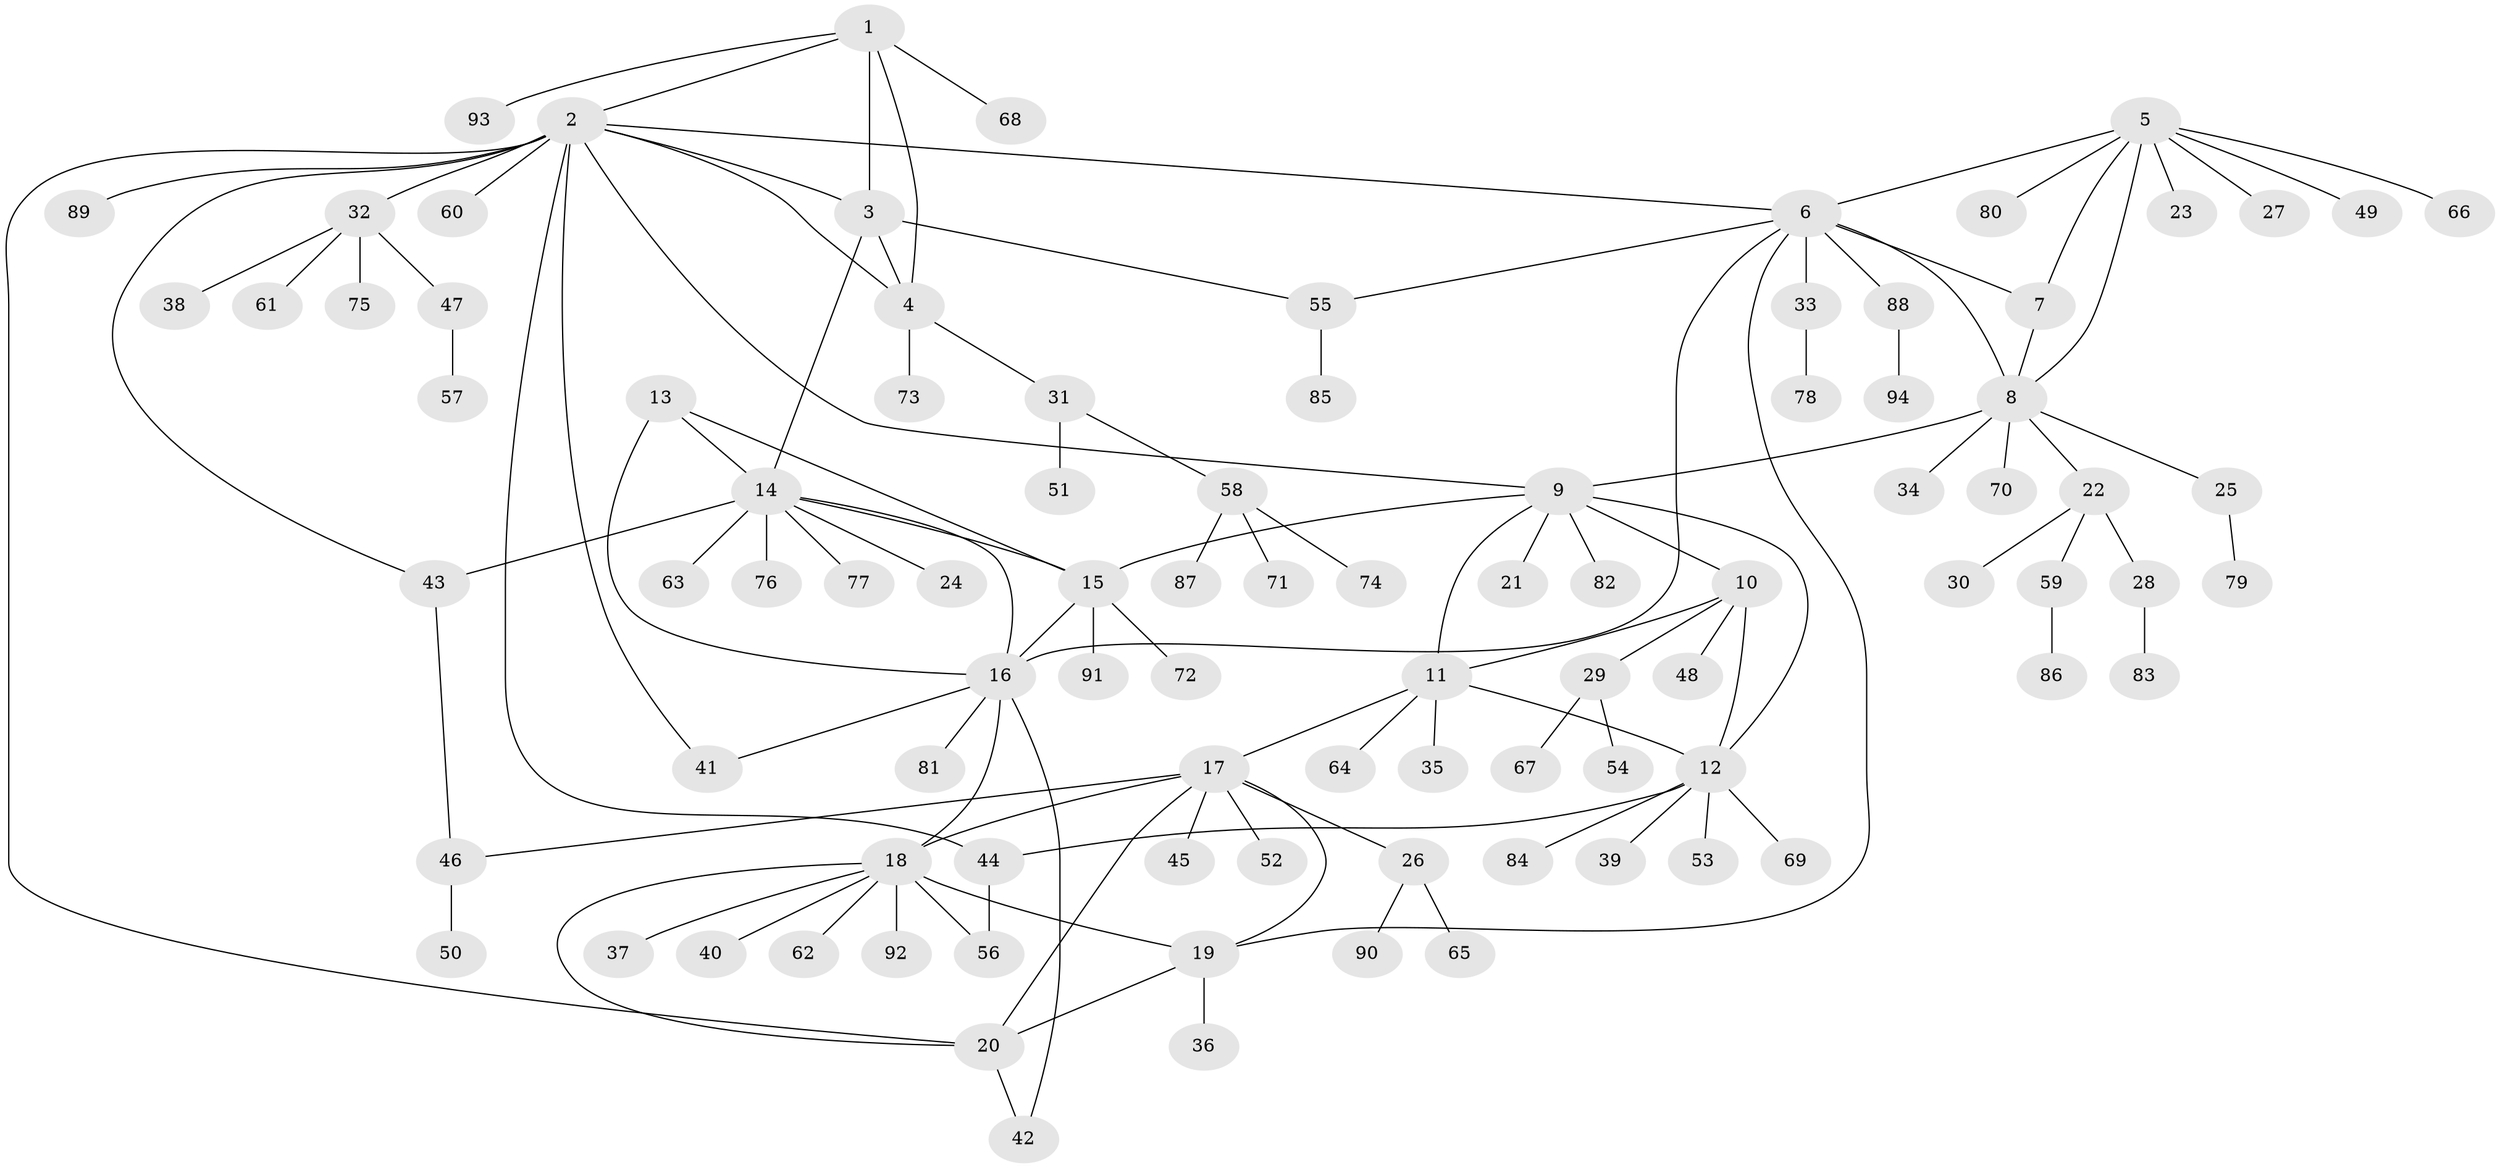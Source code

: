 // Generated by graph-tools (version 1.1) at 2025/50/03/09/25 03:50:43]
// undirected, 94 vertices, 121 edges
graph export_dot {
graph [start="1"]
  node [color=gray90,style=filled];
  1;
  2;
  3;
  4;
  5;
  6;
  7;
  8;
  9;
  10;
  11;
  12;
  13;
  14;
  15;
  16;
  17;
  18;
  19;
  20;
  21;
  22;
  23;
  24;
  25;
  26;
  27;
  28;
  29;
  30;
  31;
  32;
  33;
  34;
  35;
  36;
  37;
  38;
  39;
  40;
  41;
  42;
  43;
  44;
  45;
  46;
  47;
  48;
  49;
  50;
  51;
  52;
  53;
  54;
  55;
  56;
  57;
  58;
  59;
  60;
  61;
  62;
  63;
  64;
  65;
  66;
  67;
  68;
  69;
  70;
  71;
  72;
  73;
  74;
  75;
  76;
  77;
  78;
  79;
  80;
  81;
  82;
  83;
  84;
  85;
  86;
  87;
  88;
  89;
  90;
  91;
  92;
  93;
  94;
  1 -- 2;
  1 -- 3;
  1 -- 4;
  1 -- 68;
  1 -- 93;
  2 -- 3;
  2 -- 4;
  2 -- 6;
  2 -- 9;
  2 -- 20;
  2 -- 32;
  2 -- 41;
  2 -- 43;
  2 -- 44;
  2 -- 60;
  2 -- 89;
  3 -- 4;
  3 -- 14;
  3 -- 55;
  4 -- 31;
  4 -- 73;
  5 -- 6;
  5 -- 7;
  5 -- 8;
  5 -- 23;
  5 -- 27;
  5 -- 49;
  5 -- 66;
  5 -- 80;
  6 -- 7;
  6 -- 8;
  6 -- 16;
  6 -- 19;
  6 -- 33;
  6 -- 55;
  6 -- 88;
  7 -- 8;
  8 -- 9;
  8 -- 22;
  8 -- 25;
  8 -- 34;
  8 -- 70;
  9 -- 10;
  9 -- 11;
  9 -- 12;
  9 -- 15;
  9 -- 21;
  9 -- 82;
  10 -- 11;
  10 -- 12;
  10 -- 29;
  10 -- 48;
  11 -- 12;
  11 -- 17;
  11 -- 35;
  11 -- 64;
  12 -- 39;
  12 -- 44;
  12 -- 53;
  12 -- 69;
  12 -- 84;
  13 -- 14;
  13 -- 15;
  13 -- 16;
  14 -- 15;
  14 -- 16;
  14 -- 24;
  14 -- 43;
  14 -- 63;
  14 -- 76;
  14 -- 77;
  15 -- 16;
  15 -- 72;
  15 -- 91;
  16 -- 18;
  16 -- 41;
  16 -- 42;
  16 -- 81;
  17 -- 18;
  17 -- 19;
  17 -- 20;
  17 -- 26;
  17 -- 45;
  17 -- 46;
  17 -- 52;
  18 -- 19;
  18 -- 20;
  18 -- 37;
  18 -- 40;
  18 -- 56;
  18 -- 62;
  18 -- 92;
  19 -- 20;
  19 -- 36;
  20 -- 42;
  22 -- 28;
  22 -- 30;
  22 -- 59;
  25 -- 79;
  26 -- 65;
  26 -- 90;
  28 -- 83;
  29 -- 54;
  29 -- 67;
  31 -- 51;
  31 -- 58;
  32 -- 38;
  32 -- 47;
  32 -- 61;
  32 -- 75;
  33 -- 78;
  43 -- 46;
  44 -- 56;
  46 -- 50;
  47 -- 57;
  55 -- 85;
  58 -- 71;
  58 -- 74;
  58 -- 87;
  59 -- 86;
  88 -- 94;
}
